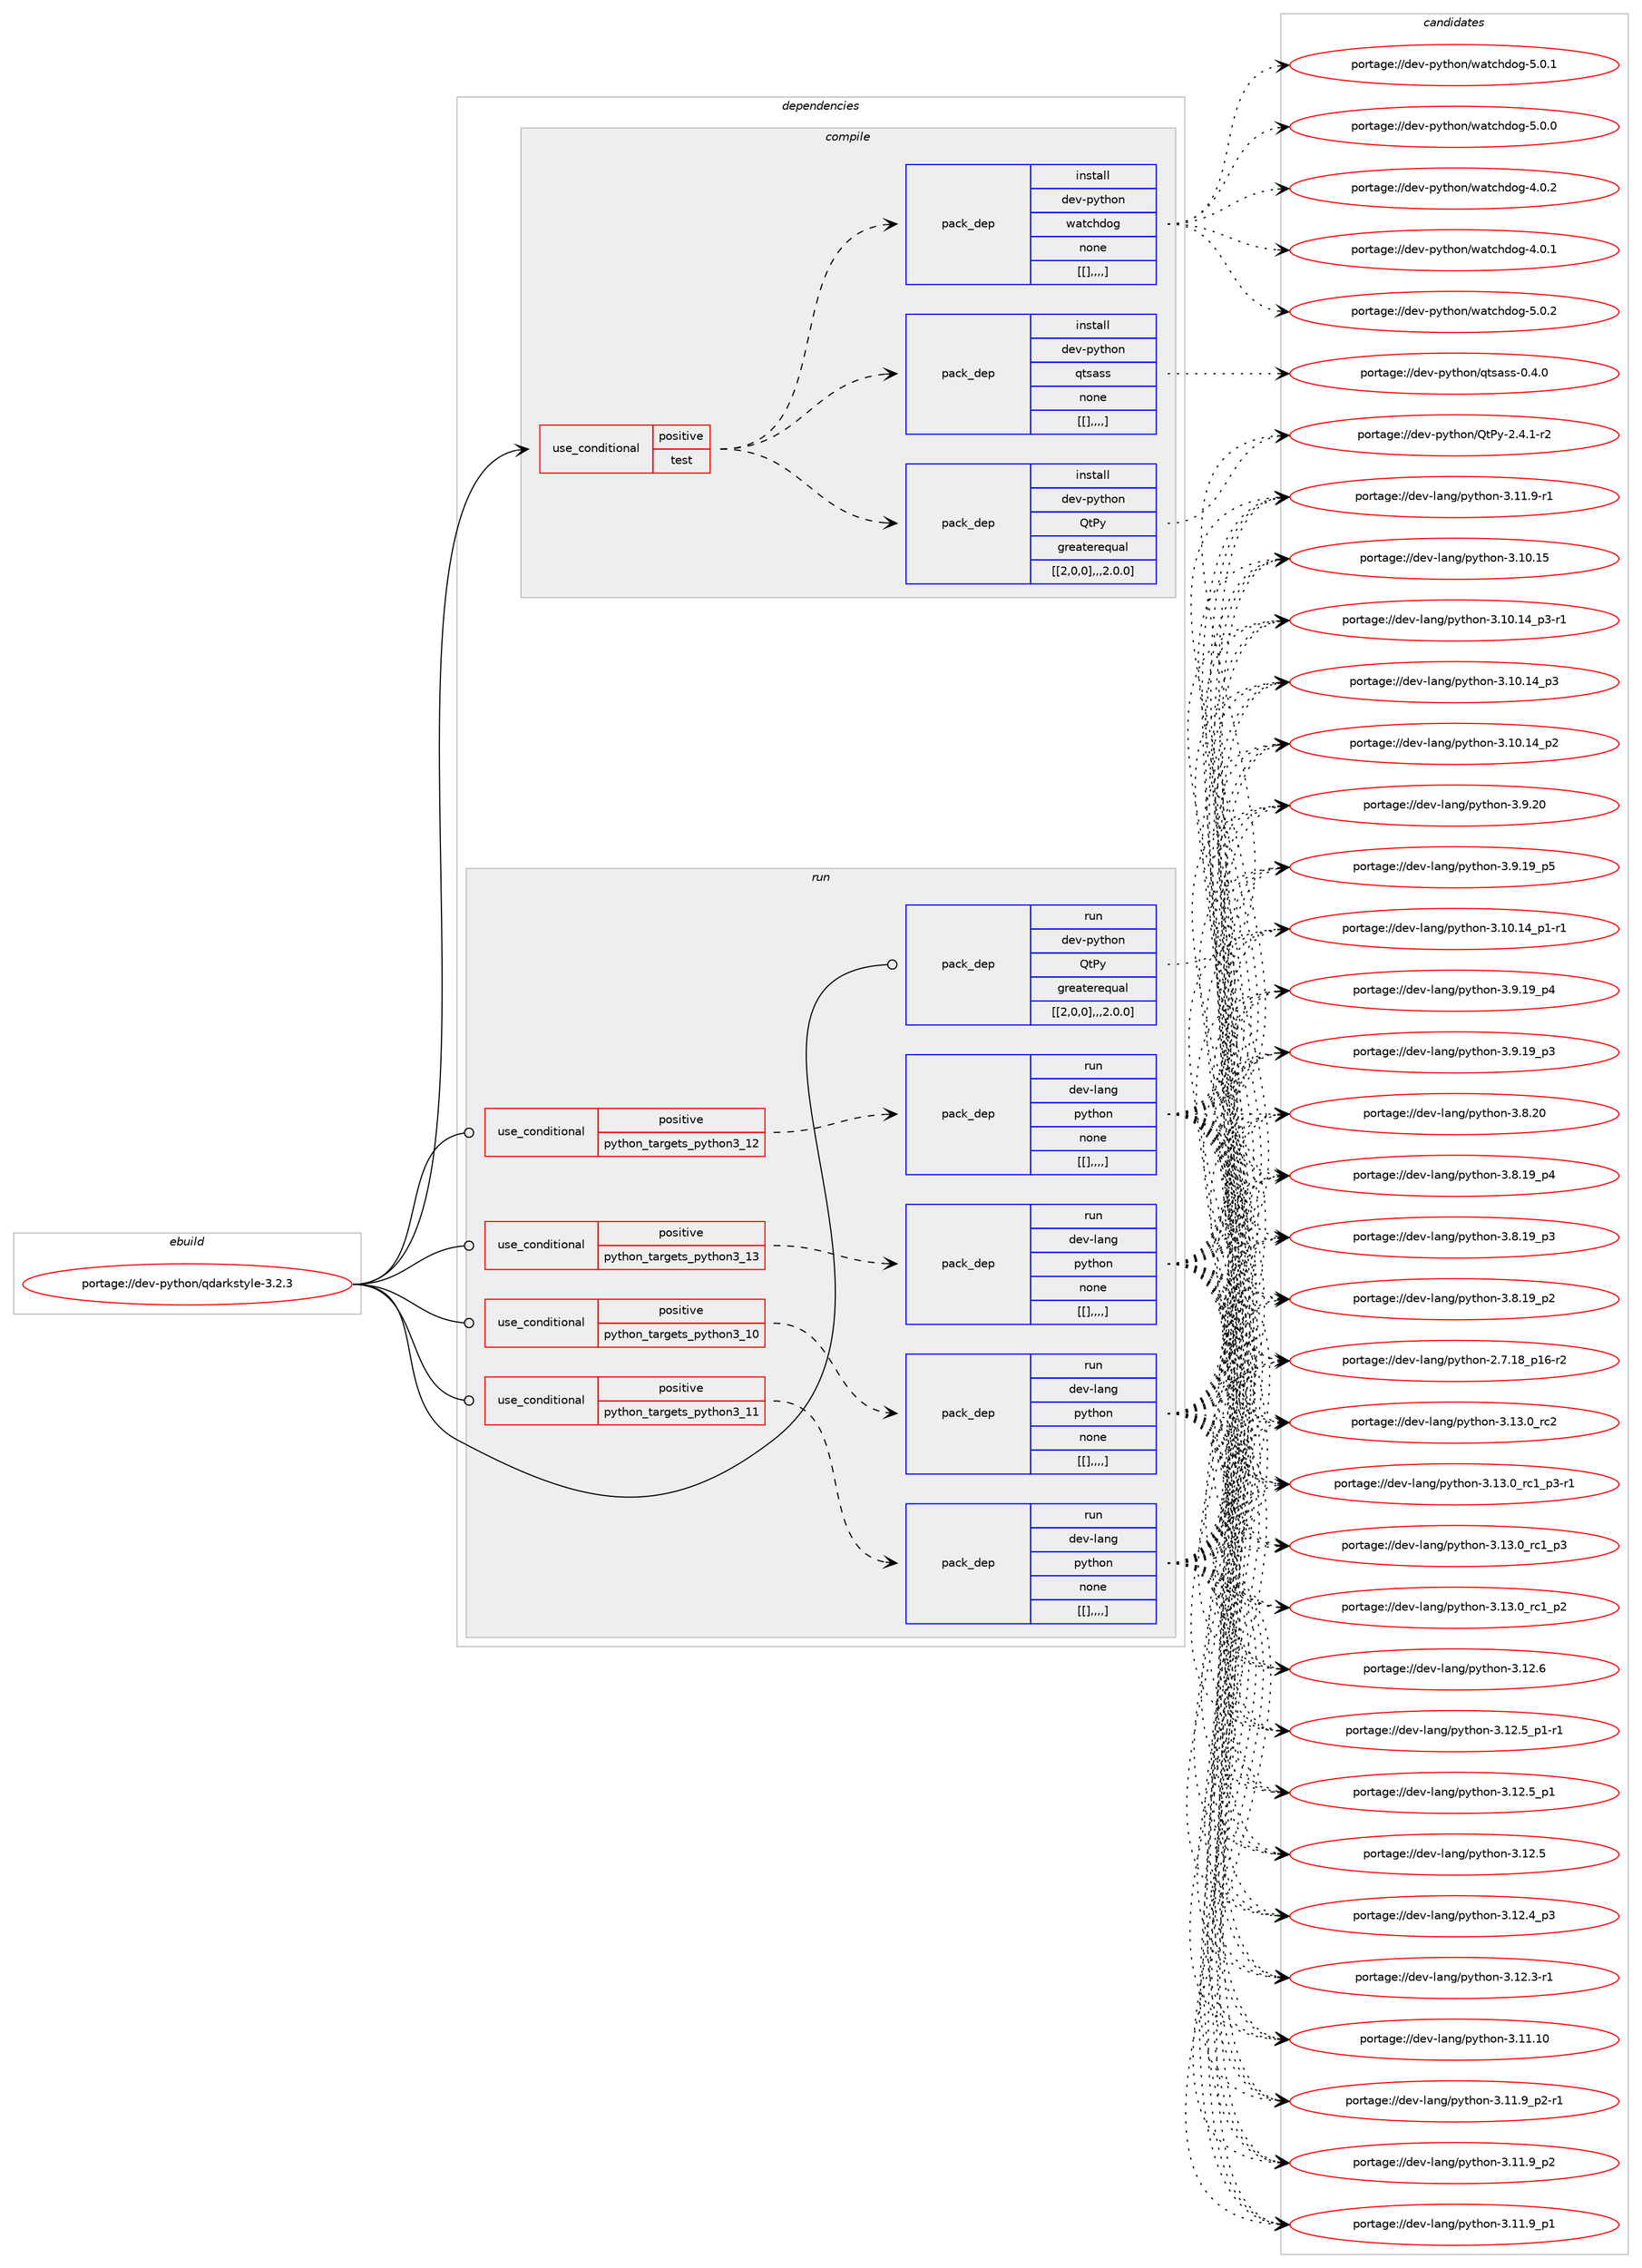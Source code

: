 digraph prolog {

# *************
# Graph options
# *************

newrank=true;
concentrate=true;
compound=true;
graph [rankdir=LR,fontname=Helvetica,fontsize=10,ranksep=1.5];#, ranksep=2.5, nodesep=0.2];
edge  [arrowhead=vee];
node  [fontname=Helvetica,fontsize=10];

# **********
# The ebuild
# **********

subgraph cluster_leftcol {
color=gray;
label=<<i>ebuild</i>>;
id [label="portage://dev-python/qdarkstyle-3.2.3", color=red, width=4, href="../dev-python/qdarkstyle-3.2.3.svg"];
}

# ****************
# The dependencies
# ****************

subgraph cluster_midcol {
color=gray;
label=<<i>dependencies</i>>;
subgraph cluster_compile {
fillcolor="#eeeeee";
style=filled;
label=<<i>compile</i>>;
subgraph cond39679 {
dependency163157 [label=<<TABLE BORDER="0" CELLBORDER="1" CELLSPACING="0" CELLPADDING="4"><TR><TD ROWSPAN="3" CELLPADDING="10">use_conditional</TD></TR><TR><TD>positive</TD></TR><TR><TD>test</TD></TR></TABLE>>, shape=none, color=red];
subgraph pack122217 {
dependency163158 [label=<<TABLE BORDER="0" CELLBORDER="1" CELLSPACING="0" CELLPADDING="4" WIDTH="220"><TR><TD ROWSPAN="6" CELLPADDING="30">pack_dep</TD></TR><TR><TD WIDTH="110">install</TD></TR><TR><TD>dev-python</TD></TR><TR><TD>qtsass</TD></TR><TR><TD>none</TD></TR><TR><TD>[[],,,,]</TD></TR></TABLE>>, shape=none, color=blue];
}
dependency163157:e -> dependency163158:w [weight=20,style="dashed",arrowhead="vee"];
subgraph pack122218 {
dependency163159 [label=<<TABLE BORDER="0" CELLBORDER="1" CELLSPACING="0" CELLPADDING="4" WIDTH="220"><TR><TD ROWSPAN="6" CELLPADDING="30">pack_dep</TD></TR><TR><TD WIDTH="110">install</TD></TR><TR><TD>dev-python</TD></TR><TR><TD>watchdog</TD></TR><TR><TD>none</TD></TR><TR><TD>[[],,,,]</TD></TR></TABLE>>, shape=none, color=blue];
}
dependency163157:e -> dependency163159:w [weight=20,style="dashed",arrowhead="vee"];
subgraph pack122219 {
dependency163160 [label=<<TABLE BORDER="0" CELLBORDER="1" CELLSPACING="0" CELLPADDING="4" WIDTH="220"><TR><TD ROWSPAN="6" CELLPADDING="30">pack_dep</TD></TR><TR><TD WIDTH="110">install</TD></TR><TR><TD>dev-python</TD></TR><TR><TD>QtPy</TD></TR><TR><TD>greaterequal</TD></TR><TR><TD>[[2,0,0],,,2.0.0]</TD></TR></TABLE>>, shape=none, color=blue];
}
dependency163157:e -> dependency163160:w [weight=20,style="dashed",arrowhead="vee"];
}
id:e -> dependency163157:w [weight=20,style="solid",arrowhead="vee"];
}
subgraph cluster_compileandrun {
fillcolor="#eeeeee";
style=filled;
label=<<i>compile and run</i>>;
}
subgraph cluster_run {
fillcolor="#eeeeee";
style=filled;
label=<<i>run</i>>;
subgraph cond39680 {
dependency163161 [label=<<TABLE BORDER="0" CELLBORDER="1" CELLSPACING="0" CELLPADDING="4"><TR><TD ROWSPAN="3" CELLPADDING="10">use_conditional</TD></TR><TR><TD>positive</TD></TR><TR><TD>python_targets_python3_10</TD></TR></TABLE>>, shape=none, color=red];
subgraph pack122220 {
dependency163162 [label=<<TABLE BORDER="0" CELLBORDER="1" CELLSPACING="0" CELLPADDING="4" WIDTH="220"><TR><TD ROWSPAN="6" CELLPADDING="30">pack_dep</TD></TR><TR><TD WIDTH="110">run</TD></TR><TR><TD>dev-lang</TD></TR><TR><TD>python</TD></TR><TR><TD>none</TD></TR><TR><TD>[[],,,,]</TD></TR></TABLE>>, shape=none, color=blue];
}
dependency163161:e -> dependency163162:w [weight=20,style="dashed",arrowhead="vee"];
}
id:e -> dependency163161:w [weight=20,style="solid",arrowhead="odot"];
subgraph cond39681 {
dependency163163 [label=<<TABLE BORDER="0" CELLBORDER="1" CELLSPACING="0" CELLPADDING="4"><TR><TD ROWSPAN="3" CELLPADDING="10">use_conditional</TD></TR><TR><TD>positive</TD></TR><TR><TD>python_targets_python3_11</TD></TR></TABLE>>, shape=none, color=red];
subgraph pack122221 {
dependency163164 [label=<<TABLE BORDER="0" CELLBORDER="1" CELLSPACING="0" CELLPADDING="4" WIDTH="220"><TR><TD ROWSPAN="6" CELLPADDING="30">pack_dep</TD></TR><TR><TD WIDTH="110">run</TD></TR><TR><TD>dev-lang</TD></TR><TR><TD>python</TD></TR><TR><TD>none</TD></TR><TR><TD>[[],,,,]</TD></TR></TABLE>>, shape=none, color=blue];
}
dependency163163:e -> dependency163164:w [weight=20,style="dashed",arrowhead="vee"];
}
id:e -> dependency163163:w [weight=20,style="solid",arrowhead="odot"];
subgraph cond39682 {
dependency163165 [label=<<TABLE BORDER="0" CELLBORDER="1" CELLSPACING="0" CELLPADDING="4"><TR><TD ROWSPAN="3" CELLPADDING="10">use_conditional</TD></TR><TR><TD>positive</TD></TR><TR><TD>python_targets_python3_12</TD></TR></TABLE>>, shape=none, color=red];
subgraph pack122222 {
dependency163166 [label=<<TABLE BORDER="0" CELLBORDER="1" CELLSPACING="0" CELLPADDING="4" WIDTH="220"><TR><TD ROWSPAN="6" CELLPADDING="30">pack_dep</TD></TR><TR><TD WIDTH="110">run</TD></TR><TR><TD>dev-lang</TD></TR><TR><TD>python</TD></TR><TR><TD>none</TD></TR><TR><TD>[[],,,,]</TD></TR></TABLE>>, shape=none, color=blue];
}
dependency163165:e -> dependency163166:w [weight=20,style="dashed",arrowhead="vee"];
}
id:e -> dependency163165:w [weight=20,style="solid",arrowhead="odot"];
subgraph cond39683 {
dependency163167 [label=<<TABLE BORDER="0" CELLBORDER="1" CELLSPACING="0" CELLPADDING="4"><TR><TD ROWSPAN="3" CELLPADDING="10">use_conditional</TD></TR><TR><TD>positive</TD></TR><TR><TD>python_targets_python3_13</TD></TR></TABLE>>, shape=none, color=red];
subgraph pack122223 {
dependency163168 [label=<<TABLE BORDER="0" CELLBORDER="1" CELLSPACING="0" CELLPADDING="4" WIDTH="220"><TR><TD ROWSPAN="6" CELLPADDING="30">pack_dep</TD></TR><TR><TD WIDTH="110">run</TD></TR><TR><TD>dev-lang</TD></TR><TR><TD>python</TD></TR><TR><TD>none</TD></TR><TR><TD>[[],,,,]</TD></TR></TABLE>>, shape=none, color=blue];
}
dependency163167:e -> dependency163168:w [weight=20,style="dashed",arrowhead="vee"];
}
id:e -> dependency163167:w [weight=20,style="solid",arrowhead="odot"];
subgraph pack122224 {
dependency163169 [label=<<TABLE BORDER="0" CELLBORDER="1" CELLSPACING="0" CELLPADDING="4" WIDTH="220"><TR><TD ROWSPAN="6" CELLPADDING="30">pack_dep</TD></TR><TR><TD WIDTH="110">run</TD></TR><TR><TD>dev-python</TD></TR><TR><TD>QtPy</TD></TR><TR><TD>greaterequal</TD></TR><TR><TD>[[2,0,0],,,2.0.0]</TD></TR></TABLE>>, shape=none, color=blue];
}
id:e -> dependency163169:w [weight=20,style="solid",arrowhead="odot"];
}
}

# **************
# The candidates
# **************

subgraph cluster_choices {
rank=same;
color=gray;
label=<<i>candidates</i>>;

subgraph choice122217 {
color=black;
nodesep=1;
choice100101118451121211161041111104711311611597115115454846524648 [label="portage://dev-python/qtsass-0.4.0", color=red, width=4,href="../dev-python/qtsass-0.4.0.svg"];
dependency163158:e -> choice100101118451121211161041111104711311611597115115454846524648:w [style=dotted,weight="100"];
}
subgraph choice122218 {
color=black;
nodesep=1;
choice10010111845112121116104111110471199711699104100111103455346484650 [label="portage://dev-python/watchdog-5.0.2", color=red, width=4,href="../dev-python/watchdog-5.0.2.svg"];
choice10010111845112121116104111110471199711699104100111103455346484649 [label="portage://dev-python/watchdog-5.0.1", color=red, width=4,href="../dev-python/watchdog-5.0.1.svg"];
choice10010111845112121116104111110471199711699104100111103455346484648 [label="portage://dev-python/watchdog-5.0.0", color=red, width=4,href="../dev-python/watchdog-5.0.0.svg"];
choice10010111845112121116104111110471199711699104100111103455246484650 [label="portage://dev-python/watchdog-4.0.2", color=red, width=4,href="../dev-python/watchdog-4.0.2.svg"];
choice10010111845112121116104111110471199711699104100111103455246484649 [label="portage://dev-python/watchdog-4.0.1", color=red, width=4,href="../dev-python/watchdog-4.0.1.svg"];
dependency163159:e -> choice10010111845112121116104111110471199711699104100111103455346484650:w [style=dotted,weight="100"];
dependency163159:e -> choice10010111845112121116104111110471199711699104100111103455346484649:w [style=dotted,weight="100"];
dependency163159:e -> choice10010111845112121116104111110471199711699104100111103455346484648:w [style=dotted,weight="100"];
dependency163159:e -> choice10010111845112121116104111110471199711699104100111103455246484650:w [style=dotted,weight="100"];
dependency163159:e -> choice10010111845112121116104111110471199711699104100111103455246484649:w [style=dotted,weight="100"];
}
subgraph choice122219 {
color=black;
nodesep=1;
choice100101118451121211161041111104781116801214550465246494511450 [label="portage://dev-python/QtPy-2.4.1-r2", color=red, width=4,href="../dev-python/QtPy-2.4.1-r2.svg"];
dependency163160:e -> choice100101118451121211161041111104781116801214550465246494511450:w [style=dotted,weight="100"];
}
subgraph choice122220 {
color=black;
nodesep=1;
choice10010111845108971101034711212111610411111045514649514648951149950 [label="portage://dev-lang/python-3.13.0_rc2", color=red, width=4,href="../dev-lang/python-3.13.0_rc2.svg"];
choice1001011184510897110103471121211161041111104551464951464895114994995112514511449 [label="portage://dev-lang/python-3.13.0_rc1_p3-r1", color=red, width=4,href="../dev-lang/python-3.13.0_rc1_p3-r1.svg"];
choice100101118451089711010347112121116104111110455146495146489511499499511251 [label="portage://dev-lang/python-3.13.0_rc1_p3", color=red, width=4,href="../dev-lang/python-3.13.0_rc1_p3.svg"];
choice100101118451089711010347112121116104111110455146495146489511499499511250 [label="portage://dev-lang/python-3.13.0_rc1_p2", color=red, width=4,href="../dev-lang/python-3.13.0_rc1_p2.svg"];
choice10010111845108971101034711212111610411111045514649504654 [label="portage://dev-lang/python-3.12.6", color=red, width=4,href="../dev-lang/python-3.12.6.svg"];
choice1001011184510897110103471121211161041111104551464950465395112494511449 [label="portage://dev-lang/python-3.12.5_p1-r1", color=red, width=4,href="../dev-lang/python-3.12.5_p1-r1.svg"];
choice100101118451089711010347112121116104111110455146495046539511249 [label="portage://dev-lang/python-3.12.5_p1", color=red, width=4,href="../dev-lang/python-3.12.5_p1.svg"];
choice10010111845108971101034711212111610411111045514649504653 [label="portage://dev-lang/python-3.12.5", color=red, width=4,href="../dev-lang/python-3.12.5.svg"];
choice100101118451089711010347112121116104111110455146495046529511251 [label="portage://dev-lang/python-3.12.4_p3", color=red, width=4,href="../dev-lang/python-3.12.4_p3.svg"];
choice100101118451089711010347112121116104111110455146495046514511449 [label="portage://dev-lang/python-3.12.3-r1", color=red, width=4,href="../dev-lang/python-3.12.3-r1.svg"];
choice1001011184510897110103471121211161041111104551464949464948 [label="portage://dev-lang/python-3.11.10", color=red, width=4,href="../dev-lang/python-3.11.10.svg"];
choice1001011184510897110103471121211161041111104551464949465795112504511449 [label="portage://dev-lang/python-3.11.9_p2-r1", color=red, width=4,href="../dev-lang/python-3.11.9_p2-r1.svg"];
choice100101118451089711010347112121116104111110455146494946579511250 [label="portage://dev-lang/python-3.11.9_p2", color=red, width=4,href="../dev-lang/python-3.11.9_p2.svg"];
choice100101118451089711010347112121116104111110455146494946579511249 [label="portage://dev-lang/python-3.11.9_p1", color=red, width=4,href="../dev-lang/python-3.11.9_p1.svg"];
choice100101118451089711010347112121116104111110455146494946574511449 [label="portage://dev-lang/python-3.11.9-r1", color=red, width=4,href="../dev-lang/python-3.11.9-r1.svg"];
choice1001011184510897110103471121211161041111104551464948464953 [label="portage://dev-lang/python-3.10.15", color=red, width=4,href="../dev-lang/python-3.10.15.svg"];
choice100101118451089711010347112121116104111110455146494846495295112514511449 [label="portage://dev-lang/python-3.10.14_p3-r1", color=red, width=4,href="../dev-lang/python-3.10.14_p3-r1.svg"];
choice10010111845108971101034711212111610411111045514649484649529511251 [label="portage://dev-lang/python-3.10.14_p3", color=red, width=4,href="../dev-lang/python-3.10.14_p3.svg"];
choice10010111845108971101034711212111610411111045514649484649529511250 [label="portage://dev-lang/python-3.10.14_p2", color=red, width=4,href="../dev-lang/python-3.10.14_p2.svg"];
choice100101118451089711010347112121116104111110455146494846495295112494511449 [label="portage://dev-lang/python-3.10.14_p1-r1", color=red, width=4,href="../dev-lang/python-3.10.14_p1-r1.svg"];
choice10010111845108971101034711212111610411111045514657465048 [label="portage://dev-lang/python-3.9.20", color=red, width=4,href="../dev-lang/python-3.9.20.svg"];
choice100101118451089711010347112121116104111110455146574649579511253 [label="portage://dev-lang/python-3.9.19_p5", color=red, width=4,href="../dev-lang/python-3.9.19_p5.svg"];
choice100101118451089711010347112121116104111110455146574649579511252 [label="portage://dev-lang/python-3.9.19_p4", color=red, width=4,href="../dev-lang/python-3.9.19_p4.svg"];
choice100101118451089711010347112121116104111110455146574649579511251 [label="portage://dev-lang/python-3.9.19_p3", color=red, width=4,href="../dev-lang/python-3.9.19_p3.svg"];
choice10010111845108971101034711212111610411111045514656465048 [label="portage://dev-lang/python-3.8.20", color=red, width=4,href="../dev-lang/python-3.8.20.svg"];
choice100101118451089711010347112121116104111110455146564649579511252 [label="portage://dev-lang/python-3.8.19_p4", color=red, width=4,href="../dev-lang/python-3.8.19_p4.svg"];
choice100101118451089711010347112121116104111110455146564649579511251 [label="portage://dev-lang/python-3.8.19_p3", color=red, width=4,href="../dev-lang/python-3.8.19_p3.svg"];
choice100101118451089711010347112121116104111110455146564649579511250 [label="portage://dev-lang/python-3.8.19_p2", color=red, width=4,href="../dev-lang/python-3.8.19_p2.svg"];
choice100101118451089711010347112121116104111110455046554649569511249544511450 [label="portage://dev-lang/python-2.7.18_p16-r2", color=red, width=4,href="../dev-lang/python-2.7.18_p16-r2.svg"];
dependency163162:e -> choice10010111845108971101034711212111610411111045514649514648951149950:w [style=dotted,weight="100"];
dependency163162:e -> choice1001011184510897110103471121211161041111104551464951464895114994995112514511449:w [style=dotted,weight="100"];
dependency163162:e -> choice100101118451089711010347112121116104111110455146495146489511499499511251:w [style=dotted,weight="100"];
dependency163162:e -> choice100101118451089711010347112121116104111110455146495146489511499499511250:w [style=dotted,weight="100"];
dependency163162:e -> choice10010111845108971101034711212111610411111045514649504654:w [style=dotted,weight="100"];
dependency163162:e -> choice1001011184510897110103471121211161041111104551464950465395112494511449:w [style=dotted,weight="100"];
dependency163162:e -> choice100101118451089711010347112121116104111110455146495046539511249:w [style=dotted,weight="100"];
dependency163162:e -> choice10010111845108971101034711212111610411111045514649504653:w [style=dotted,weight="100"];
dependency163162:e -> choice100101118451089711010347112121116104111110455146495046529511251:w [style=dotted,weight="100"];
dependency163162:e -> choice100101118451089711010347112121116104111110455146495046514511449:w [style=dotted,weight="100"];
dependency163162:e -> choice1001011184510897110103471121211161041111104551464949464948:w [style=dotted,weight="100"];
dependency163162:e -> choice1001011184510897110103471121211161041111104551464949465795112504511449:w [style=dotted,weight="100"];
dependency163162:e -> choice100101118451089711010347112121116104111110455146494946579511250:w [style=dotted,weight="100"];
dependency163162:e -> choice100101118451089711010347112121116104111110455146494946579511249:w [style=dotted,weight="100"];
dependency163162:e -> choice100101118451089711010347112121116104111110455146494946574511449:w [style=dotted,weight="100"];
dependency163162:e -> choice1001011184510897110103471121211161041111104551464948464953:w [style=dotted,weight="100"];
dependency163162:e -> choice100101118451089711010347112121116104111110455146494846495295112514511449:w [style=dotted,weight="100"];
dependency163162:e -> choice10010111845108971101034711212111610411111045514649484649529511251:w [style=dotted,weight="100"];
dependency163162:e -> choice10010111845108971101034711212111610411111045514649484649529511250:w [style=dotted,weight="100"];
dependency163162:e -> choice100101118451089711010347112121116104111110455146494846495295112494511449:w [style=dotted,weight="100"];
dependency163162:e -> choice10010111845108971101034711212111610411111045514657465048:w [style=dotted,weight="100"];
dependency163162:e -> choice100101118451089711010347112121116104111110455146574649579511253:w [style=dotted,weight="100"];
dependency163162:e -> choice100101118451089711010347112121116104111110455146574649579511252:w [style=dotted,weight="100"];
dependency163162:e -> choice100101118451089711010347112121116104111110455146574649579511251:w [style=dotted,weight="100"];
dependency163162:e -> choice10010111845108971101034711212111610411111045514656465048:w [style=dotted,weight="100"];
dependency163162:e -> choice100101118451089711010347112121116104111110455146564649579511252:w [style=dotted,weight="100"];
dependency163162:e -> choice100101118451089711010347112121116104111110455146564649579511251:w [style=dotted,weight="100"];
dependency163162:e -> choice100101118451089711010347112121116104111110455146564649579511250:w [style=dotted,weight="100"];
dependency163162:e -> choice100101118451089711010347112121116104111110455046554649569511249544511450:w [style=dotted,weight="100"];
}
subgraph choice122221 {
color=black;
nodesep=1;
choice10010111845108971101034711212111610411111045514649514648951149950 [label="portage://dev-lang/python-3.13.0_rc2", color=red, width=4,href="../dev-lang/python-3.13.0_rc2.svg"];
choice1001011184510897110103471121211161041111104551464951464895114994995112514511449 [label="portage://dev-lang/python-3.13.0_rc1_p3-r1", color=red, width=4,href="../dev-lang/python-3.13.0_rc1_p3-r1.svg"];
choice100101118451089711010347112121116104111110455146495146489511499499511251 [label="portage://dev-lang/python-3.13.0_rc1_p3", color=red, width=4,href="../dev-lang/python-3.13.0_rc1_p3.svg"];
choice100101118451089711010347112121116104111110455146495146489511499499511250 [label="portage://dev-lang/python-3.13.0_rc1_p2", color=red, width=4,href="../dev-lang/python-3.13.0_rc1_p2.svg"];
choice10010111845108971101034711212111610411111045514649504654 [label="portage://dev-lang/python-3.12.6", color=red, width=4,href="../dev-lang/python-3.12.6.svg"];
choice1001011184510897110103471121211161041111104551464950465395112494511449 [label="portage://dev-lang/python-3.12.5_p1-r1", color=red, width=4,href="../dev-lang/python-3.12.5_p1-r1.svg"];
choice100101118451089711010347112121116104111110455146495046539511249 [label="portage://dev-lang/python-3.12.5_p1", color=red, width=4,href="../dev-lang/python-3.12.5_p1.svg"];
choice10010111845108971101034711212111610411111045514649504653 [label="portage://dev-lang/python-3.12.5", color=red, width=4,href="../dev-lang/python-3.12.5.svg"];
choice100101118451089711010347112121116104111110455146495046529511251 [label="portage://dev-lang/python-3.12.4_p3", color=red, width=4,href="../dev-lang/python-3.12.4_p3.svg"];
choice100101118451089711010347112121116104111110455146495046514511449 [label="portage://dev-lang/python-3.12.3-r1", color=red, width=4,href="../dev-lang/python-3.12.3-r1.svg"];
choice1001011184510897110103471121211161041111104551464949464948 [label="portage://dev-lang/python-3.11.10", color=red, width=4,href="../dev-lang/python-3.11.10.svg"];
choice1001011184510897110103471121211161041111104551464949465795112504511449 [label="portage://dev-lang/python-3.11.9_p2-r1", color=red, width=4,href="../dev-lang/python-3.11.9_p2-r1.svg"];
choice100101118451089711010347112121116104111110455146494946579511250 [label="portage://dev-lang/python-3.11.9_p2", color=red, width=4,href="../dev-lang/python-3.11.9_p2.svg"];
choice100101118451089711010347112121116104111110455146494946579511249 [label="portage://dev-lang/python-3.11.9_p1", color=red, width=4,href="../dev-lang/python-3.11.9_p1.svg"];
choice100101118451089711010347112121116104111110455146494946574511449 [label="portage://dev-lang/python-3.11.9-r1", color=red, width=4,href="../dev-lang/python-3.11.9-r1.svg"];
choice1001011184510897110103471121211161041111104551464948464953 [label="portage://dev-lang/python-3.10.15", color=red, width=4,href="../dev-lang/python-3.10.15.svg"];
choice100101118451089711010347112121116104111110455146494846495295112514511449 [label="portage://dev-lang/python-3.10.14_p3-r1", color=red, width=4,href="../dev-lang/python-3.10.14_p3-r1.svg"];
choice10010111845108971101034711212111610411111045514649484649529511251 [label="portage://dev-lang/python-3.10.14_p3", color=red, width=4,href="../dev-lang/python-3.10.14_p3.svg"];
choice10010111845108971101034711212111610411111045514649484649529511250 [label="portage://dev-lang/python-3.10.14_p2", color=red, width=4,href="../dev-lang/python-3.10.14_p2.svg"];
choice100101118451089711010347112121116104111110455146494846495295112494511449 [label="portage://dev-lang/python-3.10.14_p1-r1", color=red, width=4,href="../dev-lang/python-3.10.14_p1-r1.svg"];
choice10010111845108971101034711212111610411111045514657465048 [label="portage://dev-lang/python-3.9.20", color=red, width=4,href="../dev-lang/python-3.9.20.svg"];
choice100101118451089711010347112121116104111110455146574649579511253 [label="portage://dev-lang/python-3.9.19_p5", color=red, width=4,href="../dev-lang/python-3.9.19_p5.svg"];
choice100101118451089711010347112121116104111110455146574649579511252 [label="portage://dev-lang/python-3.9.19_p4", color=red, width=4,href="../dev-lang/python-3.9.19_p4.svg"];
choice100101118451089711010347112121116104111110455146574649579511251 [label="portage://dev-lang/python-3.9.19_p3", color=red, width=4,href="../dev-lang/python-3.9.19_p3.svg"];
choice10010111845108971101034711212111610411111045514656465048 [label="portage://dev-lang/python-3.8.20", color=red, width=4,href="../dev-lang/python-3.8.20.svg"];
choice100101118451089711010347112121116104111110455146564649579511252 [label="portage://dev-lang/python-3.8.19_p4", color=red, width=4,href="../dev-lang/python-3.8.19_p4.svg"];
choice100101118451089711010347112121116104111110455146564649579511251 [label="portage://dev-lang/python-3.8.19_p3", color=red, width=4,href="../dev-lang/python-3.8.19_p3.svg"];
choice100101118451089711010347112121116104111110455146564649579511250 [label="portage://dev-lang/python-3.8.19_p2", color=red, width=4,href="../dev-lang/python-3.8.19_p2.svg"];
choice100101118451089711010347112121116104111110455046554649569511249544511450 [label="portage://dev-lang/python-2.7.18_p16-r2", color=red, width=4,href="../dev-lang/python-2.7.18_p16-r2.svg"];
dependency163164:e -> choice10010111845108971101034711212111610411111045514649514648951149950:w [style=dotted,weight="100"];
dependency163164:e -> choice1001011184510897110103471121211161041111104551464951464895114994995112514511449:w [style=dotted,weight="100"];
dependency163164:e -> choice100101118451089711010347112121116104111110455146495146489511499499511251:w [style=dotted,weight="100"];
dependency163164:e -> choice100101118451089711010347112121116104111110455146495146489511499499511250:w [style=dotted,weight="100"];
dependency163164:e -> choice10010111845108971101034711212111610411111045514649504654:w [style=dotted,weight="100"];
dependency163164:e -> choice1001011184510897110103471121211161041111104551464950465395112494511449:w [style=dotted,weight="100"];
dependency163164:e -> choice100101118451089711010347112121116104111110455146495046539511249:w [style=dotted,weight="100"];
dependency163164:e -> choice10010111845108971101034711212111610411111045514649504653:w [style=dotted,weight="100"];
dependency163164:e -> choice100101118451089711010347112121116104111110455146495046529511251:w [style=dotted,weight="100"];
dependency163164:e -> choice100101118451089711010347112121116104111110455146495046514511449:w [style=dotted,weight="100"];
dependency163164:e -> choice1001011184510897110103471121211161041111104551464949464948:w [style=dotted,weight="100"];
dependency163164:e -> choice1001011184510897110103471121211161041111104551464949465795112504511449:w [style=dotted,weight="100"];
dependency163164:e -> choice100101118451089711010347112121116104111110455146494946579511250:w [style=dotted,weight="100"];
dependency163164:e -> choice100101118451089711010347112121116104111110455146494946579511249:w [style=dotted,weight="100"];
dependency163164:e -> choice100101118451089711010347112121116104111110455146494946574511449:w [style=dotted,weight="100"];
dependency163164:e -> choice1001011184510897110103471121211161041111104551464948464953:w [style=dotted,weight="100"];
dependency163164:e -> choice100101118451089711010347112121116104111110455146494846495295112514511449:w [style=dotted,weight="100"];
dependency163164:e -> choice10010111845108971101034711212111610411111045514649484649529511251:w [style=dotted,weight="100"];
dependency163164:e -> choice10010111845108971101034711212111610411111045514649484649529511250:w [style=dotted,weight="100"];
dependency163164:e -> choice100101118451089711010347112121116104111110455146494846495295112494511449:w [style=dotted,weight="100"];
dependency163164:e -> choice10010111845108971101034711212111610411111045514657465048:w [style=dotted,weight="100"];
dependency163164:e -> choice100101118451089711010347112121116104111110455146574649579511253:w [style=dotted,weight="100"];
dependency163164:e -> choice100101118451089711010347112121116104111110455146574649579511252:w [style=dotted,weight="100"];
dependency163164:e -> choice100101118451089711010347112121116104111110455146574649579511251:w [style=dotted,weight="100"];
dependency163164:e -> choice10010111845108971101034711212111610411111045514656465048:w [style=dotted,weight="100"];
dependency163164:e -> choice100101118451089711010347112121116104111110455146564649579511252:w [style=dotted,weight="100"];
dependency163164:e -> choice100101118451089711010347112121116104111110455146564649579511251:w [style=dotted,weight="100"];
dependency163164:e -> choice100101118451089711010347112121116104111110455146564649579511250:w [style=dotted,weight="100"];
dependency163164:e -> choice100101118451089711010347112121116104111110455046554649569511249544511450:w [style=dotted,weight="100"];
}
subgraph choice122222 {
color=black;
nodesep=1;
choice10010111845108971101034711212111610411111045514649514648951149950 [label="portage://dev-lang/python-3.13.0_rc2", color=red, width=4,href="../dev-lang/python-3.13.0_rc2.svg"];
choice1001011184510897110103471121211161041111104551464951464895114994995112514511449 [label="portage://dev-lang/python-3.13.0_rc1_p3-r1", color=red, width=4,href="../dev-lang/python-3.13.0_rc1_p3-r1.svg"];
choice100101118451089711010347112121116104111110455146495146489511499499511251 [label="portage://dev-lang/python-3.13.0_rc1_p3", color=red, width=4,href="../dev-lang/python-3.13.0_rc1_p3.svg"];
choice100101118451089711010347112121116104111110455146495146489511499499511250 [label="portage://dev-lang/python-3.13.0_rc1_p2", color=red, width=4,href="../dev-lang/python-3.13.0_rc1_p2.svg"];
choice10010111845108971101034711212111610411111045514649504654 [label="portage://dev-lang/python-3.12.6", color=red, width=4,href="../dev-lang/python-3.12.6.svg"];
choice1001011184510897110103471121211161041111104551464950465395112494511449 [label="portage://dev-lang/python-3.12.5_p1-r1", color=red, width=4,href="../dev-lang/python-3.12.5_p1-r1.svg"];
choice100101118451089711010347112121116104111110455146495046539511249 [label="portage://dev-lang/python-3.12.5_p1", color=red, width=4,href="../dev-lang/python-3.12.5_p1.svg"];
choice10010111845108971101034711212111610411111045514649504653 [label="portage://dev-lang/python-3.12.5", color=red, width=4,href="../dev-lang/python-3.12.5.svg"];
choice100101118451089711010347112121116104111110455146495046529511251 [label="portage://dev-lang/python-3.12.4_p3", color=red, width=4,href="../dev-lang/python-3.12.4_p3.svg"];
choice100101118451089711010347112121116104111110455146495046514511449 [label="portage://dev-lang/python-3.12.3-r1", color=red, width=4,href="../dev-lang/python-3.12.3-r1.svg"];
choice1001011184510897110103471121211161041111104551464949464948 [label="portage://dev-lang/python-3.11.10", color=red, width=4,href="../dev-lang/python-3.11.10.svg"];
choice1001011184510897110103471121211161041111104551464949465795112504511449 [label="portage://dev-lang/python-3.11.9_p2-r1", color=red, width=4,href="../dev-lang/python-3.11.9_p2-r1.svg"];
choice100101118451089711010347112121116104111110455146494946579511250 [label="portage://dev-lang/python-3.11.9_p2", color=red, width=4,href="../dev-lang/python-3.11.9_p2.svg"];
choice100101118451089711010347112121116104111110455146494946579511249 [label="portage://dev-lang/python-3.11.9_p1", color=red, width=4,href="../dev-lang/python-3.11.9_p1.svg"];
choice100101118451089711010347112121116104111110455146494946574511449 [label="portage://dev-lang/python-3.11.9-r1", color=red, width=4,href="../dev-lang/python-3.11.9-r1.svg"];
choice1001011184510897110103471121211161041111104551464948464953 [label="portage://dev-lang/python-3.10.15", color=red, width=4,href="../dev-lang/python-3.10.15.svg"];
choice100101118451089711010347112121116104111110455146494846495295112514511449 [label="portage://dev-lang/python-3.10.14_p3-r1", color=red, width=4,href="../dev-lang/python-3.10.14_p3-r1.svg"];
choice10010111845108971101034711212111610411111045514649484649529511251 [label="portage://dev-lang/python-3.10.14_p3", color=red, width=4,href="../dev-lang/python-3.10.14_p3.svg"];
choice10010111845108971101034711212111610411111045514649484649529511250 [label="portage://dev-lang/python-3.10.14_p2", color=red, width=4,href="../dev-lang/python-3.10.14_p2.svg"];
choice100101118451089711010347112121116104111110455146494846495295112494511449 [label="portage://dev-lang/python-3.10.14_p1-r1", color=red, width=4,href="../dev-lang/python-3.10.14_p1-r1.svg"];
choice10010111845108971101034711212111610411111045514657465048 [label="portage://dev-lang/python-3.9.20", color=red, width=4,href="../dev-lang/python-3.9.20.svg"];
choice100101118451089711010347112121116104111110455146574649579511253 [label="portage://dev-lang/python-3.9.19_p5", color=red, width=4,href="../dev-lang/python-3.9.19_p5.svg"];
choice100101118451089711010347112121116104111110455146574649579511252 [label="portage://dev-lang/python-3.9.19_p4", color=red, width=4,href="../dev-lang/python-3.9.19_p4.svg"];
choice100101118451089711010347112121116104111110455146574649579511251 [label="portage://dev-lang/python-3.9.19_p3", color=red, width=4,href="../dev-lang/python-3.9.19_p3.svg"];
choice10010111845108971101034711212111610411111045514656465048 [label="portage://dev-lang/python-3.8.20", color=red, width=4,href="../dev-lang/python-3.8.20.svg"];
choice100101118451089711010347112121116104111110455146564649579511252 [label="portage://dev-lang/python-3.8.19_p4", color=red, width=4,href="../dev-lang/python-3.8.19_p4.svg"];
choice100101118451089711010347112121116104111110455146564649579511251 [label="portage://dev-lang/python-3.8.19_p3", color=red, width=4,href="../dev-lang/python-3.8.19_p3.svg"];
choice100101118451089711010347112121116104111110455146564649579511250 [label="portage://dev-lang/python-3.8.19_p2", color=red, width=4,href="../dev-lang/python-3.8.19_p2.svg"];
choice100101118451089711010347112121116104111110455046554649569511249544511450 [label="portage://dev-lang/python-2.7.18_p16-r2", color=red, width=4,href="../dev-lang/python-2.7.18_p16-r2.svg"];
dependency163166:e -> choice10010111845108971101034711212111610411111045514649514648951149950:w [style=dotted,weight="100"];
dependency163166:e -> choice1001011184510897110103471121211161041111104551464951464895114994995112514511449:w [style=dotted,weight="100"];
dependency163166:e -> choice100101118451089711010347112121116104111110455146495146489511499499511251:w [style=dotted,weight="100"];
dependency163166:e -> choice100101118451089711010347112121116104111110455146495146489511499499511250:w [style=dotted,weight="100"];
dependency163166:e -> choice10010111845108971101034711212111610411111045514649504654:w [style=dotted,weight="100"];
dependency163166:e -> choice1001011184510897110103471121211161041111104551464950465395112494511449:w [style=dotted,weight="100"];
dependency163166:e -> choice100101118451089711010347112121116104111110455146495046539511249:w [style=dotted,weight="100"];
dependency163166:e -> choice10010111845108971101034711212111610411111045514649504653:w [style=dotted,weight="100"];
dependency163166:e -> choice100101118451089711010347112121116104111110455146495046529511251:w [style=dotted,weight="100"];
dependency163166:e -> choice100101118451089711010347112121116104111110455146495046514511449:w [style=dotted,weight="100"];
dependency163166:e -> choice1001011184510897110103471121211161041111104551464949464948:w [style=dotted,weight="100"];
dependency163166:e -> choice1001011184510897110103471121211161041111104551464949465795112504511449:w [style=dotted,weight="100"];
dependency163166:e -> choice100101118451089711010347112121116104111110455146494946579511250:w [style=dotted,weight="100"];
dependency163166:e -> choice100101118451089711010347112121116104111110455146494946579511249:w [style=dotted,weight="100"];
dependency163166:e -> choice100101118451089711010347112121116104111110455146494946574511449:w [style=dotted,weight="100"];
dependency163166:e -> choice1001011184510897110103471121211161041111104551464948464953:w [style=dotted,weight="100"];
dependency163166:e -> choice100101118451089711010347112121116104111110455146494846495295112514511449:w [style=dotted,weight="100"];
dependency163166:e -> choice10010111845108971101034711212111610411111045514649484649529511251:w [style=dotted,weight="100"];
dependency163166:e -> choice10010111845108971101034711212111610411111045514649484649529511250:w [style=dotted,weight="100"];
dependency163166:e -> choice100101118451089711010347112121116104111110455146494846495295112494511449:w [style=dotted,weight="100"];
dependency163166:e -> choice10010111845108971101034711212111610411111045514657465048:w [style=dotted,weight="100"];
dependency163166:e -> choice100101118451089711010347112121116104111110455146574649579511253:w [style=dotted,weight="100"];
dependency163166:e -> choice100101118451089711010347112121116104111110455146574649579511252:w [style=dotted,weight="100"];
dependency163166:e -> choice100101118451089711010347112121116104111110455146574649579511251:w [style=dotted,weight="100"];
dependency163166:e -> choice10010111845108971101034711212111610411111045514656465048:w [style=dotted,weight="100"];
dependency163166:e -> choice100101118451089711010347112121116104111110455146564649579511252:w [style=dotted,weight="100"];
dependency163166:e -> choice100101118451089711010347112121116104111110455146564649579511251:w [style=dotted,weight="100"];
dependency163166:e -> choice100101118451089711010347112121116104111110455146564649579511250:w [style=dotted,weight="100"];
dependency163166:e -> choice100101118451089711010347112121116104111110455046554649569511249544511450:w [style=dotted,weight="100"];
}
subgraph choice122223 {
color=black;
nodesep=1;
choice10010111845108971101034711212111610411111045514649514648951149950 [label="portage://dev-lang/python-3.13.0_rc2", color=red, width=4,href="../dev-lang/python-3.13.0_rc2.svg"];
choice1001011184510897110103471121211161041111104551464951464895114994995112514511449 [label="portage://dev-lang/python-3.13.0_rc1_p3-r1", color=red, width=4,href="../dev-lang/python-3.13.0_rc1_p3-r1.svg"];
choice100101118451089711010347112121116104111110455146495146489511499499511251 [label="portage://dev-lang/python-3.13.0_rc1_p3", color=red, width=4,href="../dev-lang/python-3.13.0_rc1_p3.svg"];
choice100101118451089711010347112121116104111110455146495146489511499499511250 [label="portage://dev-lang/python-3.13.0_rc1_p2", color=red, width=4,href="../dev-lang/python-3.13.0_rc1_p2.svg"];
choice10010111845108971101034711212111610411111045514649504654 [label="portage://dev-lang/python-3.12.6", color=red, width=4,href="../dev-lang/python-3.12.6.svg"];
choice1001011184510897110103471121211161041111104551464950465395112494511449 [label="portage://dev-lang/python-3.12.5_p1-r1", color=red, width=4,href="../dev-lang/python-3.12.5_p1-r1.svg"];
choice100101118451089711010347112121116104111110455146495046539511249 [label="portage://dev-lang/python-3.12.5_p1", color=red, width=4,href="../dev-lang/python-3.12.5_p1.svg"];
choice10010111845108971101034711212111610411111045514649504653 [label="portage://dev-lang/python-3.12.5", color=red, width=4,href="../dev-lang/python-3.12.5.svg"];
choice100101118451089711010347112121116104111110455146495046529511251 [label="portage://dev-lang/python-3.12.4_p3", color=red, width=4,href="../dev-lang/python-3.12.4_p3.svg"];
choice100101118451089711010347112121116104111110455146495046514511449 [label="portage://dev-lang/python-3.12.3-r1", color=red, width=4,href="../dev-lang/python-3.12.3-r1.svg"];
choice1001011184510897110103471121211161041111104551464949464948 [label="portage://dev-lang/python-3.11.10", color=red, width=4,href="../dev-lang/python-3.11.10.svg"];
choice1001011184510897110103471121211161041111104551464949465795112504511449 [label="portage://dev-lang/python-3.11.9_p2-r1", color=red, width=4,href="../dev-lang/python-3.11.9_p2-r1.svg"];
choice100101118451089711010347112121116104111110455146494946579511250 [label="portage://dev-lang/python-3.11.9_p2", color=red, width=4,href="../dev-lang/python-3.11.9_p2.svg"];
choice100101118451089711010347112121116104111110455146494946579511249 [label="portage://dev-lang/python-3.11.9_p1", color=red, width=4,href="../dev-lang/python-3.11.9_p1.svg"];
choice100101118451089711010347112121116104111110455146494946574511449 [label="portage://dev-lang/python-3.11.9-r1", color=red, width=4,href="../dev-lang/python-3.11.9-r1.svg"];
choice1001011184510897110103471121211161041111104551464948464953 [label="portage://dev-lang/python-3.10.15", color=red, width=4,href="../dev-lang/python-3.10.15.svg"];
choice100101118451089711010347112121116104111110455146494846495295112514511449 [label="portage://dev-lang/python-3.10.14_p3-r1", color=red, width=4,href="../dev-lang/python-3.10.14_p3-r1.svg"];
choice10010111845108971101034711212111610411111045514649484649529511251 [label="portage://dev-lang/python-3.10.14_p3", color=red, width=4,href="../dev-lang/python-3.10.14_p3.svg"];
choice10010111845108971101034711212111610411111045514649484649529511250 [label="portage://dev-lang/python-3.10.14_p2", color=red, width=4,href="../dev-lang/python-3.10.14_p2.svg"];
choice100101118451089711010347112121116104111110455146494846495295112494511449 [label="portage://dev-lang/python-3.10.14_p1-r1", color=red, width=4,href="../dev-lang/python-3.10.14_p1-r1.svg"];
choice10010111845108971101034711212111610411111045514657465048 [label="portage://dev-lang/python-3.9.20", color=red, width=4,href="../dev-lang/python-3.9.20.svg"];
choice100101118451089711010347112121116104111110455146574649579511253 [label="portage://dev-lang/python-3.9.19_p5", color=red, width=4,href="../dev-lang/python-3.9.19_p5.svg"];
choice100101118451089711010347112121116104111110455146574649579511252 [label="portage://dev-lang/python-3.9.19_p4", color=red, width=4,href="../dev-lang/python-3.9.19_p4.svg"];
choice100101118451089711010347112121116104111110455146574649579511251 [label="portage://dev-lang/python-3.9.19_p3", color=red, width=4,href="../dev-lang/python-3.9.19_p3.svg"];
choice10010111845108971101034711212111610411111045514656465048 [label="portage://dev-lang/python-3.8.20", color=red, width=4,href="../dev-lang/python-3.8.20.svg"];
choice100101118451089711010347112121116104111110455146564649579511252 [label="portage://dev-lang/python-3.8.19_p4", color=red, width=4,href="../dev-lang/python-3.8.19_p4.svg"];
choice100101118451089711010347112121116104111110455146564649579511251 [label="portage://dev-lang/python-3.8.19_p3", color=red, width=4,href="../dev-lang/python-3.8.19_p3.svg"];
choice100101118451089711010347112121116104111110455146564649579511250 [label="portage://dev-lang/python-3.8.19_p2", color=red, width=4,href="../dev-lang/python-3.8.19_p2.svg"];
choice100101118451089711010347112121116104111110455046554649569511249544511450 [label="portage://dev-lang/python-2.7.18_p16-r2", color=red, width=4,href="../dev-lang/python-2.7.18_p16-r2.svg"];
dependency163168:e -> choice10010111845108971101034711212111610411111045514649514648951149950:w [style=dotted,weight="100"];
dependency163168:e -> choice1001011184510897110103471121211161041111104551464951464895114994995112514511449:w [style=dotted,weight="100"];
dependency163168:e -> choice100101118451089711010347112121116104111110455146495146489511499499511251:w [style=dotted,weight="100"];
dependency163168:e -> choice100101118451089711010347112121116104111110455146495146489511499499511250:w [style=dotted,weight="100"];
dependency163168:e -> choice10010111845108971101034711212111610411111045514649504654:w [style=dotted,weight="100"];
dependency163168:e -> choice1001011184510897110103471121211161041111104551464950465395112494511449:w [style=dotted,weight="100"];
dependency163168:e -> choice100101118451089711010347112121116104111110455146495046539511249:w [style=dotted,weight="100"];
dependency163168:e -> choice10010111845108971101034711212111610411111045514649504653:w [style=dotted,weight="100"];
dependency163168:e -> choice100101118451089711010347112121116104111110455146495046529511251:w [style=dotted,weight="100"];
dependency163168:e -> choice100101118451089711010347112121116104111110455146495046514511449:w [style=dotted,weight="100"];
dependency163168:e -> choice1001011184510897110103471121211161041111104551464949464948:w [style=dotted,weight="100"];
dependency163168:e -> choice1001011184510897110103471121211161041111104551464949465795112504511449:w [style=dotted,weight="100"];
dependency163168:e -> choice100101118451089711010347112121116104111110455146494946579511250:w [style=dotted,weight="100"];
dependency163168:e -> choice100101118451089711010347112121116104111110455146494946579511249:w [style=dotted,weight="100"];
dependency163168:e -> choice100101118451089711010347112121116104111110455146494946574511449:w [style=dotted,weight="100"];
dependency163168:e -> choice1001011184510897110103471121211161041111104551464948464953:w [style=dotted,weight="100"];
dependency163168:e -> choice100101118451089711010347112121116104111110455146494846495295112514511449:w [style=dotted,weight="100"];
dependency163168:e -> choice10010111845108971101034711212111610411111045514649484649529511251:w [style=dotted,weight="100"];
dependency163168:e -> choice10010111845108971101034711212111610411111045514649484649529511250:w [style=dotted,weight="100"];
dependency163168:e -> choice100101118451089711010347112121116104111110455146494846495295112494511449:w [style=dotted,weight="100"];
dependency163168:e -> choice10010111845108971101034711212111610411111045514657465048:w [style=dotted,weight="100"];
dependency163168:e -> choice100101118451089711010347112121116104111110455146574649579511253:w [style=dotted,weight="100"];
dependency163168:e -> choice100101118451089711010347112121116104111110455146574649579511252:w [style=dotted,weight="100"];
dependency163168:e -> choice100101118451089711010347112121116104111110455146574649579511251:w [style=dotted,weight="100"];
dependency163168:e -> choice10010111845108971101034711212111610411111045514656465048:w [style=dotted,weight="100"];
dependency163168:e -> choice100101118451089711010347112121116104111110455146564649579511252:w [style=dotted,weight="100"];
dependency163168:e -> choice100101118451089711010347112121116104111110455146564649579511251:w [style=dotted,weight="100"];
dependency163168:e -> choice100101118451089711010347112121116104111110455146564649579511250:w [style=dotted,weight="100"];
dependency163168:e -> choice100101118451089711010347112121116104111110455046554649569511249544511450:w [style=dotted,weight="100"];
}
subgraph choice122224 {
color=black;
nodesep=1;
choice100101118451121211161041111104781116801214550465246494511450 [label="portage://dev-python/QtPy-2.4.1-r2", color=red, width=4,href="../dev-python/QtPy-2.4.1-r2.svg"];
dependency163169:e -> choice100101118451121211161041111104781116801214550465246494511450:w [style=dotted,weight="100"];
}
}

}
